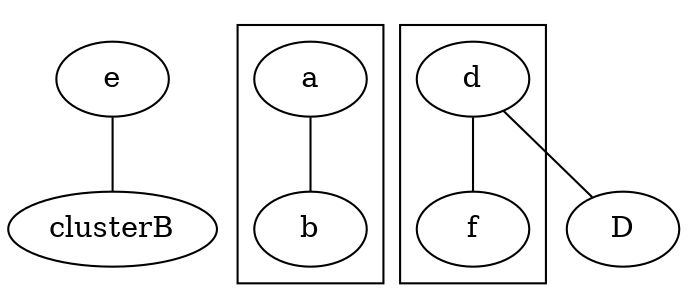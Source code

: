 // http://www.graphviz.org/Gallery/undirected/fdpclust.html

graph G {
  e
  subgraph clusterA {
    a -- b;
    //subgraph clusterC {
      //C -- D;
    //}
  }
  subgraph clusterB {
    d -- f
  }
  d -- D
  e -- clusterB
  //clusterC -- clusterB
}


